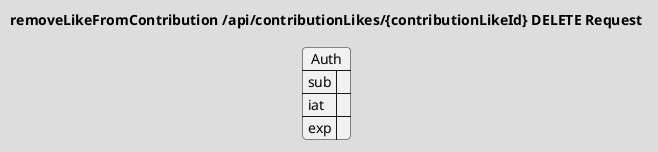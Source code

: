 @startuml removeLikeFromContribution-Request
!theme toy
title "removeLikeFromContribution /api/contributionLikes/{contributionLikeId} DELETE Request"

json Auth {
    "sub": "",
    "iat": "",
    "exp": ""
}
@enduml
@startuml removeLikeFromContribution-Response
!theme toy
title "removeLikeFromContribution /api/contributionLikes/{contributionLikeId} DELETE Response"
@enduml